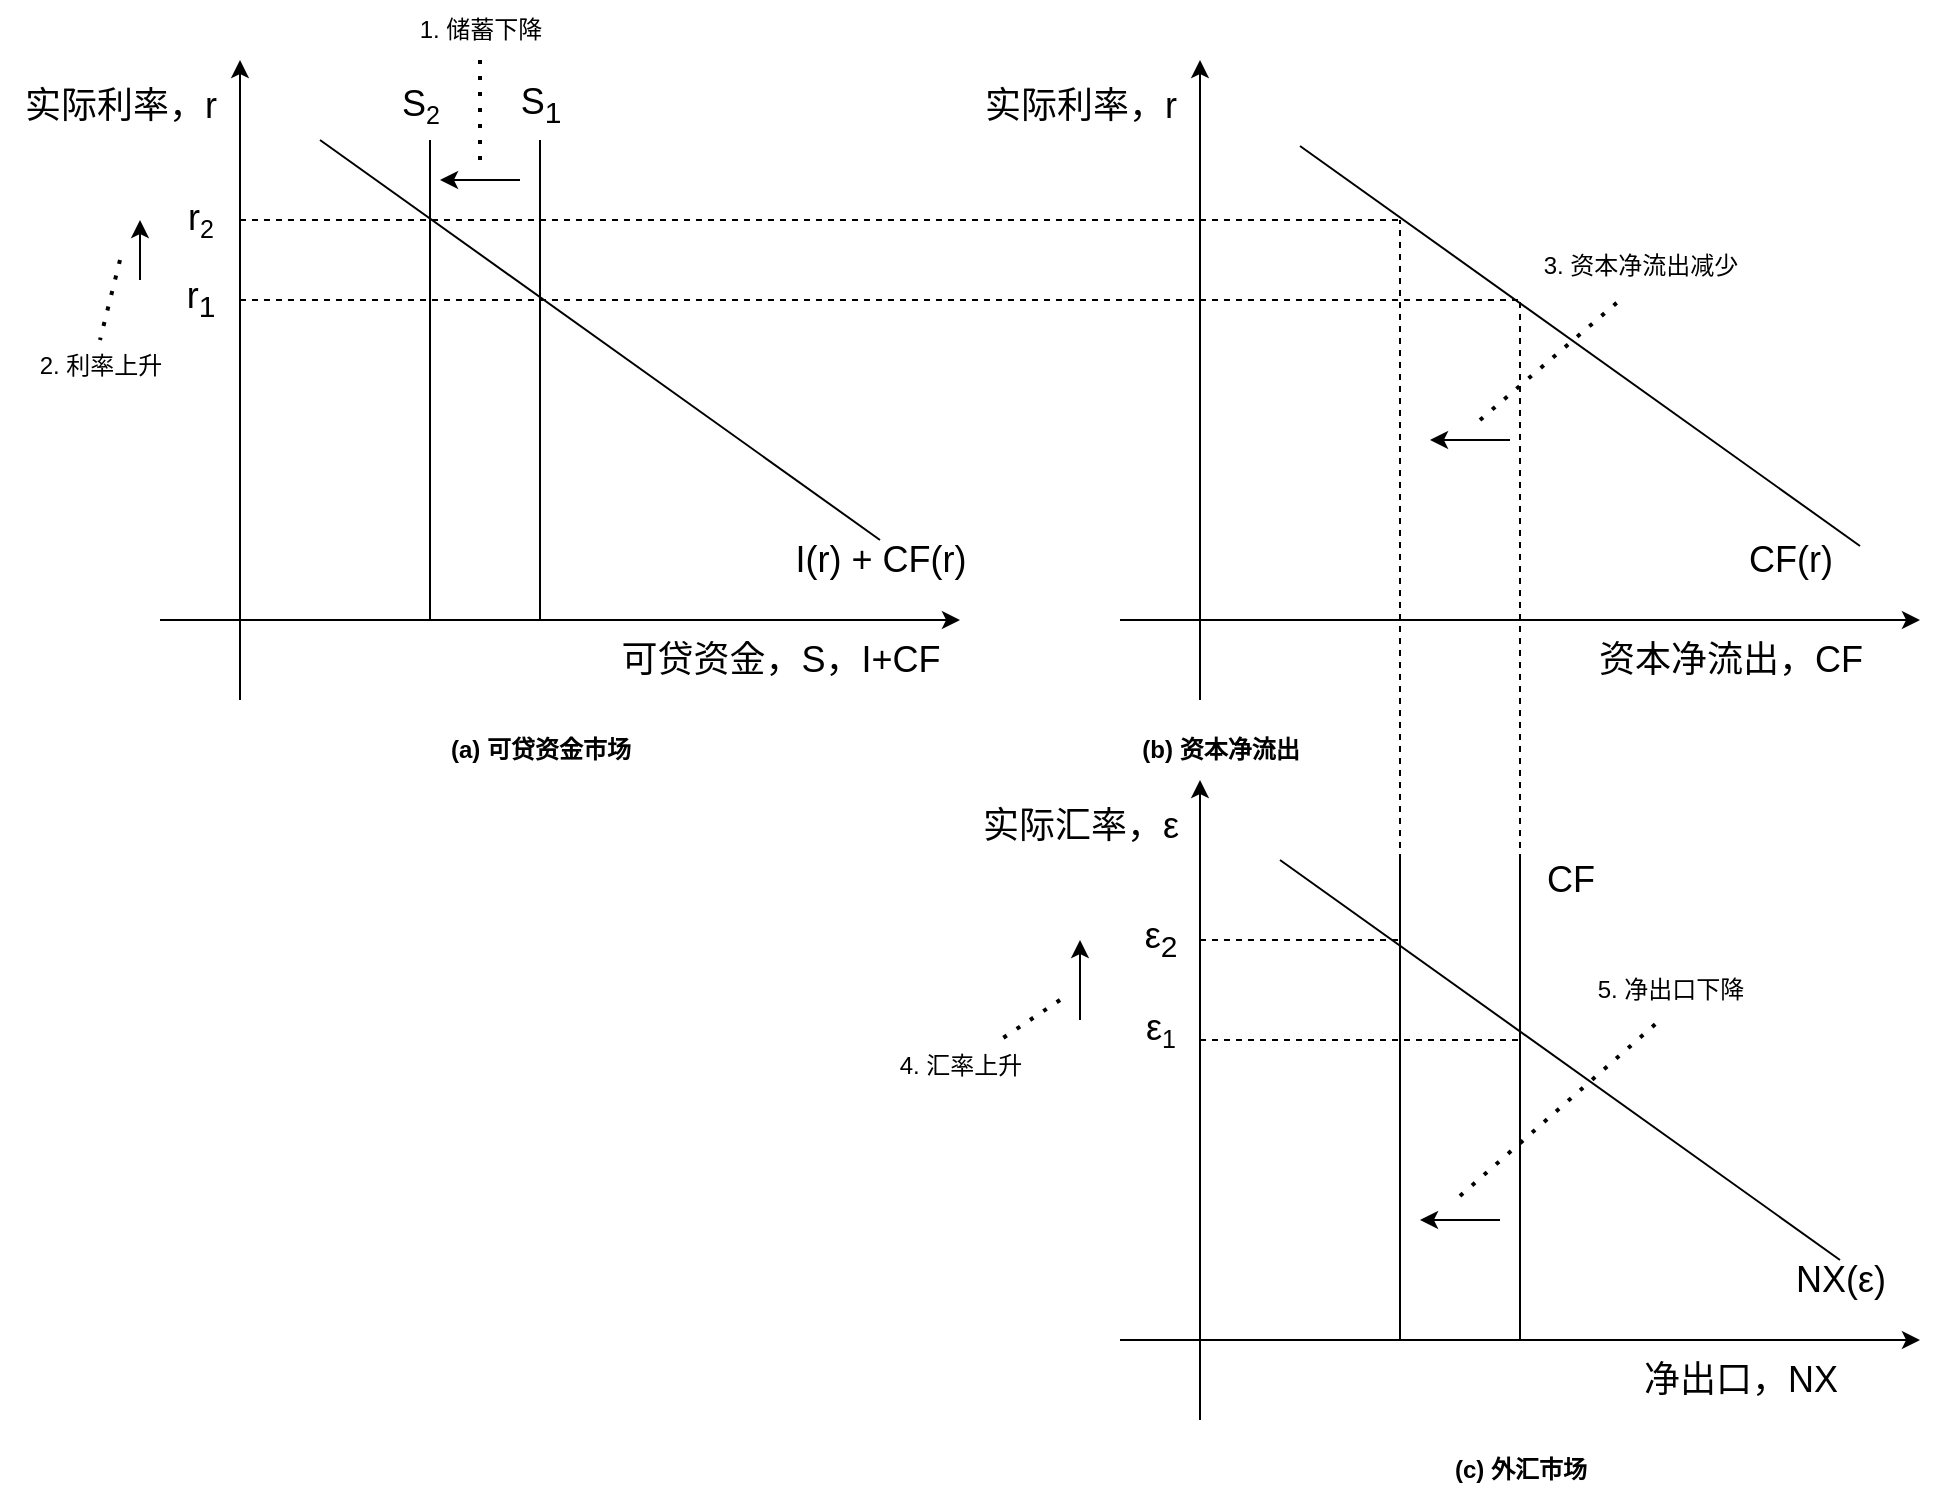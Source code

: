 <mxfile version="22.1.18" type="device">
  <diagram name="第 1 页" id="Gq7o1vKtjF9IP8Fft1Qr">
    <mxGraphModel dx="407" dy="274" grid="1" gridSize="10" guides="1" tooltips="1" connect="1" arrows="1" fold="1" page="1" pageScale="1" pageWidth="827" pageHeight="1169" math="0" shadow="0">
      <root>
        <mxCell id="0" />
        <mxCell id="1" parent="0" />
        <mxCell id="_Yi5o2qNy02IV9oLK_B8-1" value="" style="endArrow=classic;html=1;rounded=0;" edge="1" parent="1">
          <mxGeometry width="50" height="50" relative="1" as="geometry">
            <mxPoint x="560" y="720" as="sourcePoint" />
            <mxPoint x="960" y="720" as="targetPoint" />
          </mxGeometry>
        </mxCell>
        <mxCell id="_Yi5o2qNy02IV9oLK_B8-2" value="" style="endArrow=classic;html=1;rounded=0;" edge="1" parent="1">
          <mxGeometry width="50" height="50" relative="1" as="geometry">
            <mxPoint x="600" y="760" as="sourcePoint" />
            <mxPoint x="600" y="440" as="targetPoint" />
          </mxGeometry>
        </mxCell>
        <mxCell id="_Yi5o2qNy02IV9oLK_B8-3" value="" style="endArrow=none;html=1;rounded=0;" edge="1" parent="1">
          <mxGeometry width="50" height="50" relative="1" as="geometry">
            <mxPoint x="920" y="680" as="sourcePoint" />
            <mxPoint x="640" y="480" as="targetPoint" />
          </mxGeometry>
        </mxCell>
        <mxCell id="_Yi5o2qNy02IV9oLK_B8-4" value="" style="endArrow=none;html=1;rounded=0;" edge="1" parent="1">
          <mxGeometry width="50" height="50" relative="1" as="geometry">
            <mxPoint x="760" y="720" as="sourcePoint" />
            <mxPoint x="760" y="480" as="targetPoint" />
          </mxGeometry>
        </mxCell>
        <mxCell id="_Yi5o2qNy02IV9oLK_B8-5" value="&lt;font style=&quot;font-size: 18px;&quot;&gt;&lt;font style=&quot;font-size: 18px;&quot;&gt;实际汇率，&lt;/font&gt;ε&lt;/font&gt;" style="text;html=1;align=center;verticalAlign=middle;resizable=0;points=[];autosize=1;strokeColor=none;fillColor=none;" vertex="1" parent="1">
          <mxGeometry x="480" y="443" width="120" height="40" as="geometry" />
        </mxCell>
        <mxCell id="_Yi5o2qNy02IV9oLK_B8-6" value="&lt;span style=&quot;font-size: 18px;&quot;&gt;净出口，NX&lt;/span&gt;" style="text;html=1;align=center;verticalAlign=middle;resizable=0;points=[];autosize=1;strokeColor=none;fillColor=none;" vertex="1" parent="1">
          <mxGeometry x="810" y="720" width="120" height="40" as="geometry" />
        </mxCell>
        <mxCell id="_Yi5o2qNy02IV9oLK_B8-7" value="&lt;font style=&quot;font-size: 18px;&quot;&gt;NX(ε)&lt;/font&gt;" style="text;html=1;align=center;verticalAlign=middle;resizable=0;points=[];autosize=1;strokeColor=none;fillColor=none;" vertex="1" parent="1">
          <mxGeometry x="885" y="670" width="70" height="40" as="geometry" />
        </mxCell>
        <mxCell id="_Yi5o2qNy02IV9oLK_B8-8" value="&lt;font style=&quot;font-size: 18px;&quot;&gt;CF&lt;/font&gt;" style="text;html=1;align=center;verticalAlign=middle;resizable=0;points=[];autosize=1;strokeColor=none;fillColor=none;" vertex="1" parent="1">
          <mxGeometry x="760" y="470" width="50" height="40" as="geometry" />
        </mxCell>
        <mxCell id="_Yi5o2qNy02IV9oLK_B8-9" value="" style="endArrow=none;dashed=1;html=1;rounded=0;" edge="1" parent="1">
          <mxGeometry width="50" height="50" relative="1" as="geometry">
            <mxPoint x="600" y="570" as="sourcePoint" />
            <mxPoint x="760" y="570" as="targetPoint" />
          </mxGeometry>
        </mxCell>
        <mxCell id="_Yi5o2qNy02IV9oLK_B8-11" value="" style="endArrow=classic;html=1;rounded=0;" edge="1" parent="1">
          <mxGeometry width="50" height="50" relative="1" as="geometry">
            <mxPoint x="80" y="360" as="sourcePoint" />
            <mxPoint x="480" y="360" as="targetPoint" />
          </mxGeometry>
        </mxCell>
        <mxCell id="_Yi5o2qNy02IV9oLK_B8-12" value="" style="endArrow=classic;html=1;rounded=0;" edge="1" parent="1">
          <mxGeometry width="50" height="50" relative="1" as="geometry">
            <mxPoint x="120" y="400" as="sourcePoint" />
            <mxPoint x="120" y="80" as="targetPoint" />
          </mxGeometry>
        </mxCell>
        <mxCell id="_Yi5o2qNy02IV9oLK_B8-13" value="" style="endArrow=none;html=1;rounded=0;" edge="1" parent="1">
          <mxGeometry width="50" height="50" relative="1" as="geometry">
            <mxPoint x="440" y="320" as="sourcePoint" />
            <mxPoint x="160" y="120" as="targetPoint" />
          </mxGeometry>
        </mxCell>
        <mxCell id="_Yi5o2qNy02IV9oLK_B8-14" value="" style="endArrow=none;html=1;rounded=0;" edge="1" parent="1">
          <mxGeometry width="50" height="50" relative="1" as="geometry">
            <mxPoint x="270" y="360" as="sourcePoint" />
            <mxPoint x="270" y="120" as="targetPoint" />
          </mxGeometry>
        </mxCell>
        <mxCell id="_Yi5o2qNy02IV9oLK_B8-15" value="&lt;font style=&quot;font-size: 18px;&quot;&gt;实际利率，r&lt;/font&gt;" style="text;html=1;align=center;verticalAlign=middle;resizable=0;points=[];autosize=1;strokeColor=none;fillColor=none;" vertex="1" parent="1">
          <mxGeometry y="83" width="120" height="40" as="geometry" />
        </mxCell>
        <mxCell id="_Yi5o2qNy02IV9oLK_B8-16" value="&lt;span style=&quot;font-size: 18px;&quot;&gt;可贷资金，S，I+CF&lt;/span&gt;" style="text;html=1;align=center;verticalAlign=middle;resizable=0;points=[];autosize=1;strokeColor=none;fillColor=none;" vertex="1" parent="1">
          <mxGeometry x="300" y="360" width="180" height="40" as="geometry" />
        </mxCell>
        <mxCell id="_Yi5o2qNy02IV9oLK_B8-17" value="&lt;font style=&quot;font-size: 18px;&quot;&gt;I(r) + CF(r)&lt;/font&gt;" style="text;html=1;align=center;verticalAlign=middle;resizable=0;points=[];autosize=1;strokeColor=none;fillColor=none;" vertex="1" parent="1">
          <mxGeometry x="385" y="310" width="110" height="40" as="geometry" />
        </mxCell>
        <mxCell id="_Yi5o2qNy02IV9oLK_B8-18" value="&lt;font style=&quot;font-size: 18px;&quot;&gt;S&lt;sub&gt;1&lt;/sub&gt;&lt;/font&gt;" style="text;html=1;align=center;verticalAlign=middle;resizable=0;points=[];autosize=1;strokeColor=none;fillColor=none;" vertex="1" parent="1">
          <mxGeometry x="250" y="83" width="40" height="40" as="geometry" />
        </mxCell>
        <mxCell id="_Yi5o2qNy02IV9oLK_B8-19" value="" style="endArrow=none;dashed=1;html=1;rounded=0;" edge="1" parent="1">
          <mxGeometry width="50" height="50" relative="1" as="geometry">
            <mxPoint x="120" y="200" as="sourcePoint" />
            <mxPoint x="760" y="200" as="targetPoint" />
          </mxGeometry>
        </mxCell>
        <mxCell id="_Yi5o2qNy02IV9oLK_B8-20" value="" style="endArrow=classic;html=1;rounded=0;" edge="1" parent="1">
          <mxGeometry width="50" height="50" relative="1" as="geometry">
            <mxPoint x="560" y="360" as="sourcePoint" />
            <mxPoint x="960" y="360" as="targetPoint" />
          </mxGeometry>
        </mxCell>
        <mxCell id="_Yi5o2qNy02IV9oLK_B8-21" value="" style="endArrow=classic;html=1;rounded=0;" edge="1" parent="1">
          <mxGeometry width="50" height="50" relative="1" as="geometry">
            <mxPoint x="600" y="400" as="sourcePoint" />
            <mxPoint x="600" y="80" as="targetPoint" />
          </mxGeometry>
        </mxCell>
        <mxCell id="_Yi5o2qNy02IV9oLK_B8-22" value="" style="endArrow=none;html=1;rounded=0;" edge="1" parent="1">
          <mxGeometry width="50" height="50" relative="1" as="geometry">
            <mxPoint x="930" y="323" as="sourcePoint" />
            <mxPoint x="650" y="123" as="targetPoint" />
          </mxGeometry>
        </mxCell>
        <mxCell id="_Yi5o2qNy02IV9oLK_B8-23" value="&lt;span style=&quot;font-size: 18px;&quot;&gt;资本净流出，CF&lt;/span&gt;" style="text;html=1;align=center;verticalAlign=middle;resizable=0;points=[];autosize=1;strokeColor=none;fillColor=none;" vertex="1" parent="1">
          <mxGeometry x="785" y="360" width="160" height="40" as="geometry" />
        </mxCell>
        <mxCell id="_Yi5o2qNy02IV9oLK_B8-24" value="&lt;font style=&quot;font-size: 18px;&quot;&gt;实际利率，r&lt;/font&gt;" style="text;html=1;align=center;verticalAlign=middle;resizable=0;points=[];autosize=1;strokeColor=none;fillColor=none;" vertex="1" parent="1">
          <mxGeometry x="480" y="83" width="120" height="40" as="geometry" />
        </mxCell>
        <mxCell id="_Yi5o2qNy02IV9oLK_B8-25" value="&lt;font style=&quot;font-size: 18px;&quot;&gt;CF(r)&lt;/font&gt;" style="text;html=1;align=center;verticalAlign=middle;resizable=0;points=[];autosize=1;strokeColor=none;fillColor=none;" vertex="1" parent="1">
          <mxGeometry x="860" y="310" width="70" height="40" as="geometry" />
        </mxCell>
        <mxCell id="_Yi5o2qNy02IV9oLK_B8-26" value="" style="endArrow=none;dashed=1;html=1;rounded=0;" edge="1" parent="1">
          <mxGeometry width="50" height="50" relative="1" as="geometry">
            <mxPoint x="760" y="480" as="sourcePoint" />
            <mxPoint x="760" y="200" as="targetPoint" />
          </mxGeometry>
        </mxCell>
        <mxCell id="_Yi5o2qNy02IV9oLK_B8-28" value="&lt;b&gt;(a) 可贷资金市场&lt;/b&gt;" style="text;html=1;align=center;verticalAlign=middle;resizable=0;points=[];autosize=1;strokeColor=none;fillColor=none;" vertex="1" parent="1">
          <mxGeometry x="215" y="410" width="110" height="30" as="geometry" />
        </mxCell>
        <mxCell id="_Yi5o2qNy02IV9oLK_B8-29" value="&lt;b&gt;(b) 资本净流出&lt;/b&gt;" style="text;html=1;align=center;verticalAlign=middle;resizable=0;points=[];autosize=1;strokeColor=none;fillColor=none;" vertex="1" parent="1">
          <mxGeometry x="560" y="410" width="100" height="30" as="geometry" />
        </mxCell>
        <mxCell id="_Yi5o2qNy02IV9oLK_B8-30" value="&lt;b&gt;(c) 外汇市场&lt;/b&gt;" style="text;html=1;align=center;verticalAlign=middle;resizable=0;points=[];autosize=1;strokeColor=none;fillColor=none;" vertex="1" parent="1">
          <mxGeometry x="715" y="770" width="90" height="30" as="geometry" />
        </mxCell>
        <mxCell id="_Yi5o2qNy02IV9oLK_B8-31" value="&lt;font style=&quot;font-size: 18px;&quot;&gt;S&lt;/font&gt;&lt;font style=&quot;font-size: 15px;&quot;&gt;&lt;sub&gt;2&lt;/sub&gt;&lt;/font&gt;" style="text;html=1;align=center;verticalAlign=middle;resizable=0;points=[];autosize=1;strokeColor=none;fillColor=none;" vertex="1" parent="1">
          <mxGeometry x="190" y="83" width="40" height="40" as="geometry" />
        </mxCell>
        <mxCell id="_Yi5o2qNy02IV9oLK_B8-32" value="" style="endArrow=none;html=1;rounded=0;" edge="1" parent="1">
          <mxGeometry width="50" height="50" relative="1" as="geometry">
            <mxPoint x="215" y="360" as="sourcePoint" />
            <mxPoint x="215" y="120" as="targetPoint" />
          </mxGeometry>
        </mxCell>
        <mxCell id="_Yi5o2qNy02IV9oLK_B8-33" value="" style="endArrow=none;dashed=1;html=1;rounded=0;" edge="1" parent="1">
          <mxGeometry width="50" height="50" relative="1" as="geometry">
            <mxPoint x="120" y="160" as="sourcePoint" />
            <mxPoint x="700" y="160" as="targetPoint" />
          </mxGeometry>
        </mxCell>
        <mxCell id="_Yi5o2qNy02IV9oLK_B8-35" value="" style="endArrow=none;dashed=1;html=1;rounded=0;" edge="1" parent="1">
          <mxGeometry width="50" height="50" relative="1" as="geometry">
            <mxPoint x="700" y="480" as="sourcePoint" />
            <mxPoint x="700" y="160" as="targetPoint" />
          </mxGeometry>
        </mxCell>
        <mxCell id="_Yi5o2qNy02IV9oLK_B8-36" value="" style="endArrow=none;html=1;rounded=0;" edge="1" parent="1">
          <mxGeometry width="50" height="50" relative="1" as="geometry">
            <mxPoint x="700" y="720" as="sourcePoint" />
            <mxPoint x="700" y="480" as="targetPoint" />
          </mxGeometry>
        </mxCell>
        <mxCell id="_Yi5o2qNy02IV9oLK_B8-37" value="" style="endArrow=none;dashed=1;html=1;rounded=0;" edge="1" parent="1">
          <mxGeometry width="50" height="50" relative="1" as="geometry">
            <mxPoint x="600" y="520" as="sourcePoint" />
            <mxPoint x="700" y="520" as="targetPoint" />
          </mxGeometry>
        </mxCell>
        <mxCell id="_Yi5o2qNy02IV9oLK_B8-38" value="" style="endArrow=classic;html=1;rounded=0;" edge="1" parent="1">
          <mxGeometry width="50" height="50" relative="1" as="geometry">
            <mxPoint x="260" y="140" as="sourcePoint" />
            <mxPoint x="220" y="140" as="targetPoint" />
          </mxGeometry>
        </mxCell>
        <mxCell id="_Yi5o2qNy02IV9oLK_B8-39" value="" style="endArrow=none;dashed=1;html=1;dashPattern=1 3;strokeWidth=2;rounded=0;" edge="1" parent="1">
          <mxGeometry width="50" height="50" relative="1" as="geometry">
            <mxPoint x="240" y="130" as="sourcePoint" />
            <mxPoint x="240" y="80" as="targetPoint" />
          </mxGeometry>
        </mxCell>
        <mxCell id="_Yi5o2qNy02IV9oLK_B8-40" value="1. 储蓄下降" style="text;html=1;align=center;verticalAlign=middle;resizable=0;points=[];autosize=1;strokeColor=none;fillColor=none;" vertex="1" parent="1">
          <mxGeometry x="200" y="50" width="80" height="30" as="geometry" />
        </mxCell>
        <mxCell id="_Yi5o2qNy02IV9oLK_B8-41" value="&lt;font style=&quot;font-size: 18px;&quot;&gt;r&lt;/font&gt;&lt;font style=&quot;font-size: 15px;&quot;&gt;&lt;sub&gt;2&lt;/sub&gt;&lt;/font&gt;" style="text;html=1;align=center;verticalAlign=middle;resizable=0;points=[];autosize=1;strokeColor=none;fillColor=none;" vertex="1" parent="1">
          <mxGeometry x="80" y="140" width="40" height="40" as="geometry" />
        </mxCell>
        <mxCell id="_Yi5o2qNy02IV9oLK_B8-42" value="&lt;font style=&quot;font-size: 18px;&quot;&gt;r&lt;sub&gt;1&lt;/sub&gt;&lt;/font&gt;" style="text;html=1;align=center;verticalAlign=middle;resizable=0;points=[];autosize=1;strokeColor=none;fillColor=none;" vertex="1" parent="1">
          <mxGeometry x="80" y="180" width="40" height="40" as="geometry" />
        </mxCell>
        <mxCell id="_Yi5o2qNy02IV9oLK_B8-43" value="" style="endArrow=classic;html=1;rounded=0;" edge="1" parent="1">
          <mxGeometry width="50" height="50" relative="1" as="geometry">
            <mxPoint x="70" y="190" as="sourcePoint" />
            <mxPoint x="70" y="160" as="targetPoint" />
          </mxGeometry>
        </mxCell>
        <mxCell id="_Yi5o2qNy02IV9oLK_B8-44" value="" style="endArrow=none;dashed=1;html=1;dashPattern=1 3;strokeWidth=2;rounded=0;" edge="1" parent="1">
          <mxGeometry width="50" height="50" relative="1" as="geometry">
            <mxPoint x="60" y="180" as="sourcePoint" />
            <mxPoint x="50" y="220" as="targetPoint" />
          </mxGeometry>
        </mxCell>
        <mxCell id="_Yi5o2qNy02IV9oLK_B8-45" value="2. 利率上升" style="text;html=1;align=center;verticalAlign=middle;resizable=0;points=[];autosize=1;strokeColor=none;fillColor=none;" vertex="1" parent="1">
          <mxGeometry x="10" y="218" width="80" height="30" as="geometry" />
        </mxCell>
        <mxCell id="_Yi5o2qNy02IV9oLK_B8-46" value="" style="endArrow=classic;html=1;rounded=0;" edge="1" parent="1">
          <mxGeometry width="50" height="50" relative="1" as="geometry">
            <mxPoint x="755" y="270" as="sourcePoint" />
            <mxPoint x="715" y="270" as="targetPoint" />
          </mxGeometry>
        </mxCell>
        <mxCell id="_Yi5o2qNy02IV9oLK_B8-47" value="" style="endArrow=none;dashed=1;html=1;dashPattern=1 3;strokeWidth=2;rounded=0;jumpStyle=none;" edge="1" parent="1">
          <mxGeometry width="50" height="50" relative="1" as="geometry">
            <mxPoint x="740" y="260" as="sourcePoint" />
            <mxPoint x="810" y="200" as="targetPoint" />
          </mxGeometry>
        </mxCell>
        <mxCell id="_Yi5o2qNy02IV9oLK_B8-48" value="3. 资本净流出减少" style="text;html=1;align=center;verticalAlign=middle;resizable=0;points=[];autosize=1;strokeColor=none;fillColor=none;" vertex="1" parent="1">
          <mxGeometry x="760" y="168" width="120" height="30" as="geometry" />
        </mxCell>
        <mxCell id="_Yi5o2qNy02IV9oLK_B8-49" value="&lt;font style=&quot;font-size: 18px;&quot;&gt;ε&lt;sub&gt;2&lt;/sub&gt;&lt;/font&gt;" style="text;html=1;align=center;verticalAlign=middle;resizable=0;points=[];autosize=1;strokeColor=none;fillColor=none;" vertex="1" parent="1">
          <mxGeometry x="560" y="500" width="40" height="40" as="geometry" />
        </mxCell>
        <mxCell id="_Yi5o2qNy02IV9oLK_B8-51" value="&lt;font style=&quot;font-size: 18px;&quot;&gt;ε&lt;/font&gt;&lt;font style=&quot;font-size: 15px;&quot;&gt;&lt;sub&gt;1&lt;/sub&gt;&lt;/font&gt;" style="text;html=1;align=center;verticalAlign=middle;resizable=0;points=[];autosize=1;strokeColor=none;fillColor=none;" vertex="1" parent="1">
          <mxGeometry x="560" y="545" width="40" height="40" as="geometry" />
        </mxCell>
        <mxCell id="_Yi5o2qNy02IV9oLK_B8-52" value="" style="endArrow=classic;html=1;rounded=0;" edge="1" parent="1">
          <mxGeometry width="50" height="50" relative="1" as="geometry">
            <mxPoint x="540" y="560" as="sourcePoint" />
            <mxPoint x="540" y="520" as="targetPoint" />
          </mxGeometry>
        </mxCell>
        <mxCell id="_Yi5o2qNy02IV9oLK_B8-53" value="" style="endArrow=none;dashed=1;html=1;dashPattern=1 3;strokeWidth=2;rounded=0;" edge="1" parent="1">
          <mxGeometry width="50" height="50" relative="1" as="geometry">
            <mxPoint x="530" y="550" as="sourcePoint" />
            <mxPoint x="500" y="570" as="targetPoint" />
          </mxGeometry>
        </mxCell>
        <mxCell id="_Yi5o2qNy02IV9oLK_B8-54" value="4. 汇率上升" style="text;html=1;align=center;verticalAlign=middle;resizable=0;points=[];autosize=1;strokeColor=none;fillColor=none;" vertex="1" parent="1">
          <mxGeometry x="440" y="568" width="80" height="30" as="geometry" />
        </mxCell>
        <mxCell id="_Yi5o2qNy02IV9oLK_B8-55" value="" style="endArrow=classic;html=1;rounded=0;" edge="1" parent="1">
          <mxGeometry width="50" height="50" relative="1" as="geometry">
            <mxPoint x="750" y="660" as="sourcePoint" />
            <mxPoint x="710" y="660" as="targetPoint" />
          </mxGeometry>
        </mxCell>
        <mxCell id="_Yi5o2qNy02IV9oLK_B8-57" value="" style="endArrow=none;dashed=1;html=1;dashPattern=1 3;strokeWidth=2;rounded=0;" edge="1" parent="1">
          <mxGeometry width="50" height="50" relative="1" as="geometry">
            <mxPoint x="730" y="648" as="sourcePoint" />
            <mxPoint x="830" y="560" as="targetPoint" />
          </mxGeometry>
        </mxCell>
        <mxCell id="_Yi5o2qNy02IV9oLK_B8-58" value="5. 净出口下降" style="text;html=1;align=center;verticalAlign=middle;resizable=0;points=[];autosize=1;strokeColor=none;fillColor=none;" vertex="1" parent="1">
          <mxGeometry x="785" y="530" width="100" height="30" as="geometry" />
        </mxCell>
      </root>
    </mxGraphModel>
  </diagram>
</mxfile>
